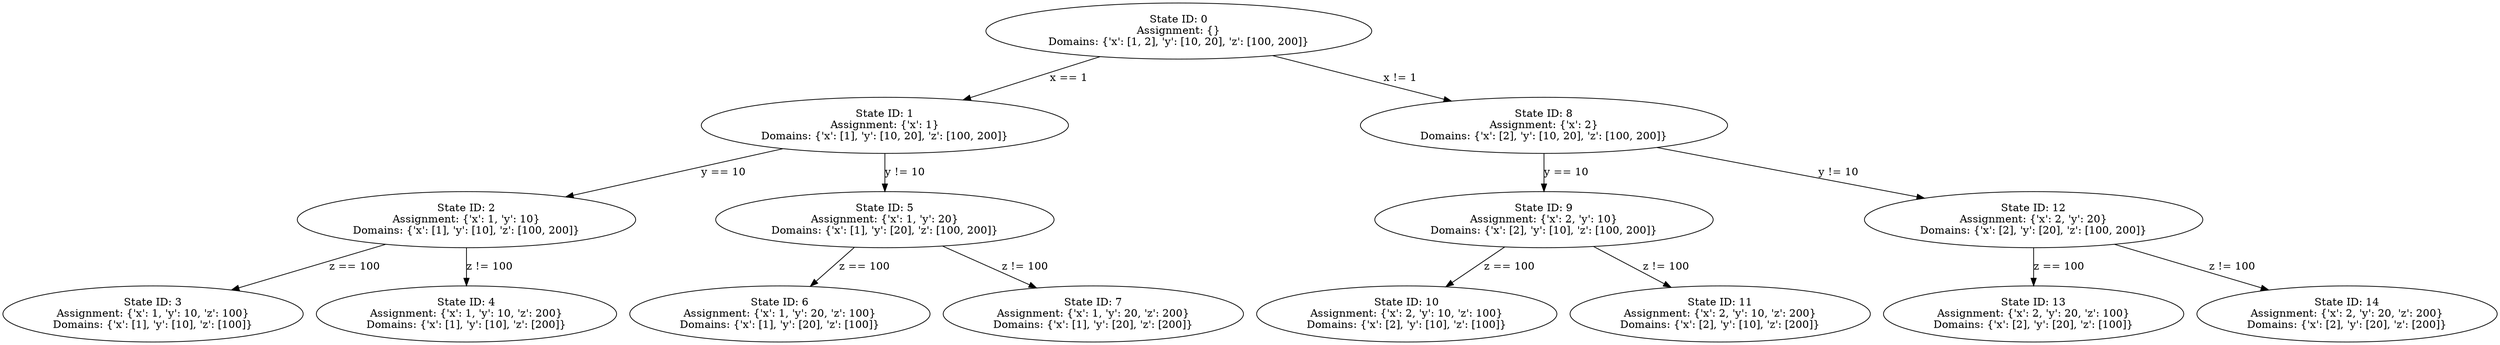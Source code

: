 digraph G {
spline=line;
"State ID: 0
Assignment: {}
Domains: {'x': [1, 2], 'y': [10, 20], 'z': [100, 200]}" -> "State ID: 1
Assignment: {'x': 1}
Domains: {'x': [1], 'y': [10, 20], 'z': [100, 200]}" [label="x == 1"];
"State ID: 1
Assignment: {'x': 1}
Domains: {'x': [1], 'y': [10, 20], 'z': [100, 200]}" -> "State ID: 2
Assignment: {'x': 1, 'y': 10}
Domains: {'x': [1], 'y': [10], 'z': [100, 200]}" [label="y == 10"];
"State ID: 2
Assignment: {'x': 1, 'y': 10}
Domains: {'x': [1], 'y': [10], 'z': [100, 200]}" -> "State ID: 3
Assignment: {'x': 1, 'y': 10, 'z': 100}
Domains: {'x': [1], 'y': [10], 'z': [100]}" [label="z == 100"];
"State ID: 2
Assignment: {'x': 1, 'y': 10}
Domains: {'x': [1], 'y': [10], 'z': [100, 200]}" -> "State ID: 4
Assignment: {'x': 1, 'y': 10, 'z': 200}
Domains: {'x': [1], 'y': [10], 'z': [200]}" [label="z != 100"];
"State ID: 1
Assignment: {'x': 1}
Domains: {'x': [1], 'y': [10, 20], 'z': [100, 200]}" -> "State ID: 5
Assignment: {'x': 1, 'y': 20}
Domains: {'x': [1], 'y': [20], 'z': [100, 200]}" [label="y != 10"];
"State ID: 5
Assignment: {'x': 1, 'y': 20}
Domains: {'x': [1], 'y': [20], 'z': [100, 200]}" -> "State ID: 6
Assignment: {'x': 1, 'y': 20, 'z': 100}
Domains: {'x': [1], 'y': [20], 'z': [100]}" [label="z == 100"];
"State ID: 5
Assignment: {'x': 1, 'y': 20}
Domains: {'x': [1], 'y': [20], 'z': [100, 200]}" -> "State ID: 7
Assignment: {'x': 1, 'y': 20, 'z': 200}
Domains: {'x': [1], 'y': [20], 'z': [200]}" [label="z != 100"];
"State ID: 0
Assignment: {}
Domains: {'x': [1, 2], 'y': [10, 20], 'z': [100, 200]}" -> "State ID: 8
Assignment: {'x': 2}
Domains: {'x': [2], 'y': [10, 20], 'z': [100, 200]}" [label="x != 1"];
"State ID: 8
Assignment: {'x': 2}
Domains: {'x': [2], 'y': [10, 20], 'z': [100, 200]}" -> "State ID: 9
Assignment: {'x': 2, 'y': 10}
Domains: {'x': [2], 'y': [10], 'z': [100, 200]}" [label="y == 10"];
"State ID: 9
Assignment: {'x': 2, 'y': 10}
Domains: {'x': [2], 'y': [10], 'z': [100, 200]}" -> "State ID: 10
Assignment: {'x': 2, 'y': 10, 'z': 100}
Domains: {'x': [2], 'y': [10], 'z': [100]}" [label="z == 100"];
"State ID: 9
Assignment: {'x': 2, 'y': 10}
Domains: {'x': [2], 'y': [10], 'z': [100, 200]}" -> "State ID: 11
Assignment: {'x': 2, 'y': 10, 'z': 200}
Domains: {'x': [2], 'y': [10], 'z': [200]}" [label="z != 100"];
"State ID: 8
Assignment: {'x': 2}
Domains: {'x': [2], 'y': [10, 20], 'z': [100, 200]}" -> "State ID: 12
Assignment: {'x': 2, 'y': 20}
Domains: {'x': [2], 'y': [20], 'z': [100, 200]}" [label="y != 10"];
"State ID: 12
Assignment: {'x': 2, 'y': 20}
Domains: {'x': [2], 'y': [20], 'z': [100, 200]}" -> "State ID: 13
Assignment: {'x': 2, 'y': 20, 'z': 100}
Domains: {'x': [2], 'y': [20], 'z': [100]}" [label="z == 100"];
"State ID: 12
Assignment: {'x': 2, 'y': 20}
Domains: {'x': [2], 'y': [20], 'z': [100, 200]}" -> "State ID: 14
Assignment: {'x': 2, 'y': 20, 'z': 200}
Domains: {'x': [2], 'y': [20], 'z': [200]}" [label="z != 100"];
}